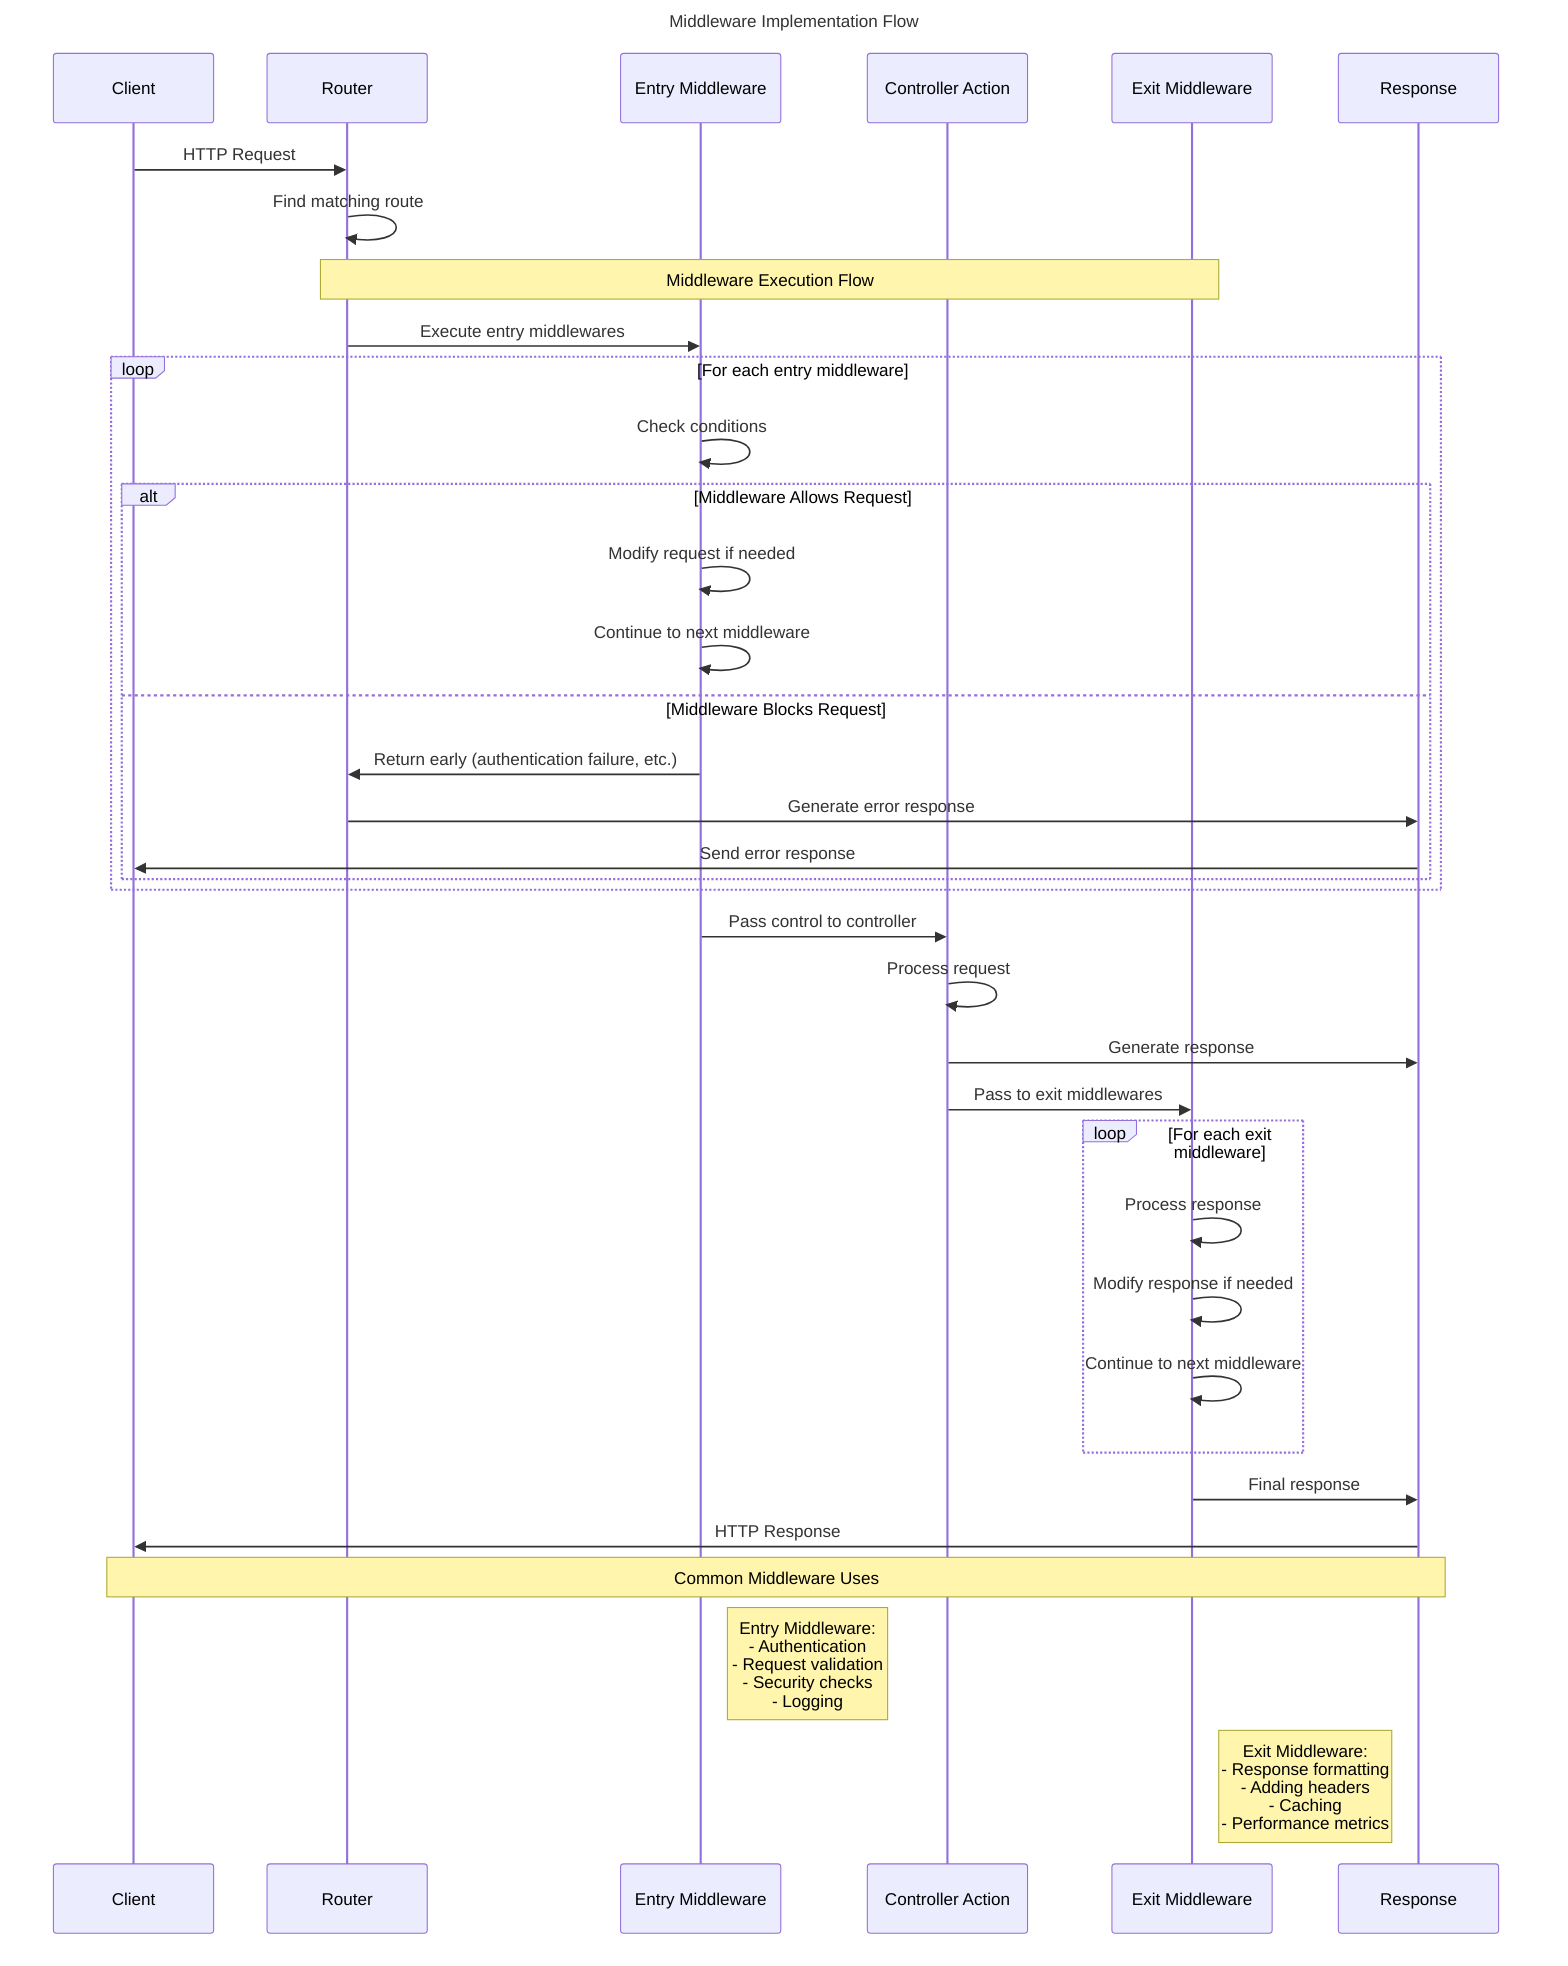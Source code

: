 sequenceDiagram
    title Middleware Implementation Flow
    
    participant Client as Client
    participant Router as Router
    participant EntryMiddleware as Entry Middleware
    participant Controller as Controller Action
    participant ExitMiddleware as Exit Middleware
    participant Response as Response
    
    Client->>Router: HTTP Request
    
    Router->>Router: Find matching route
    
    Note over Router, ExitMiddleware: Middleware Execution Flow
    
    Router->>EntryMiddleware: Execute entry middlewares
    
    loop For each entry middleware
        EntryMiddleware->>EntryMiddleware: Check conditions
        
        alt Middleware Allows Request
            EntryMiddleware->>EntryMiddleware: Modify request if needed
            EntryMiddleware->>EntryMiddleware: Continue to next middleware
        else Middleware Blocks Request
            EntryMiddleware->>Router: Return early (authentication failure, etc.)
            Router->>Response: Generate error response
            Response->>Client: Send error response
        end
    end
    
    EntryMiddleware->>Controller: Pass control to controller
    Controller->>Controller: Process request
    Controller->>Response: Generate response
    Controller->>ExitMiddleware: Pass to exit middlewares
    
    loop For each exit middleware
        ExitMiddleware->>ExitMiddleware: Process response
        ExitMiddleware->>ExitMiddleware: Modify response if needed
        ExitMiddleware->>ExitMiddleware: Continue to next middleware
    end
    
    ExitMiddleware->>Response: Final response
    Response->>Client: HTTP Response
    
    Note over Client, Response: Common Middleware Uses
    
    Note right of EntryMiddleware: Entry Middleware:<br/>- Authentication<br/>- Request validation<br/>- Security checks<br/>- Logging
    
    Note right of ExitMiddleware: Exit Middleware:<br/>- Response formatting<br/>- Adding headers<br/>- Caching<br/>- Performance metrics